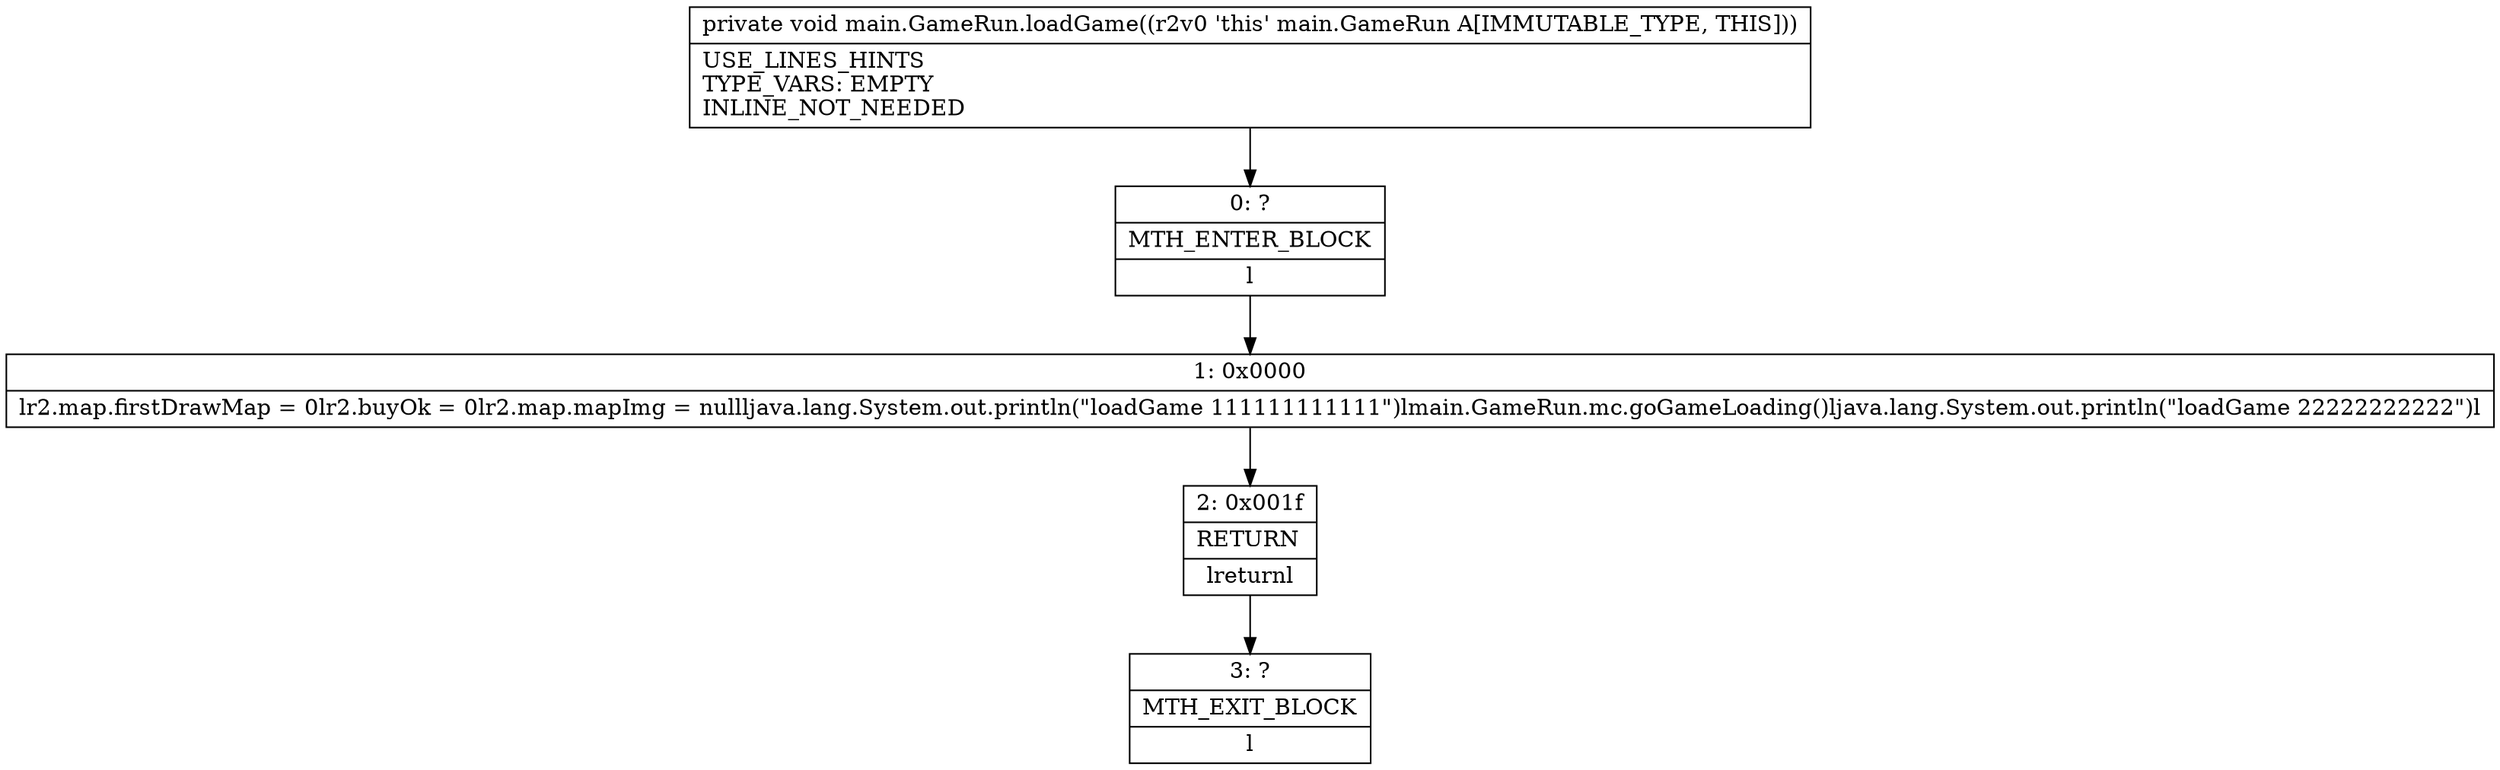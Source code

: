 digraph "CFG formain.GameRun.loadGame()V" {
Node_0 [shape=record,label="{0\:\ ?|MTH_ENTER_BLOCK\l|l}"];
Node_1 [shape=record,label="{1\:\ 0x0000|lr2.map.firstDrawMap = 0lr2.buyOk = 0lr2.map.mapImg = nullljava.lang.System.out.println(\"loadGame 111111111111\")lmain.GameRun.mc.goGameLoading()ljava.lang.System.out.println(\"loadGame 22222222222\")l}"];
Node_2 [shape=record,label="{2\:\ 0x001f|RETURN\l|lreturnl}"];
Node_3 [shape=record,label="{3\:\ ?|MTH_EXIT_BLOCK\l|l}"];
MethodNode[shape=record,label="{private void main.GameRun.loadGame((r2v0 'this' main.GameRun A[IMMUTABLE_TYPE, THIS]))  | USE_LINES_HINTS\lTYPE_VARS: EMPTY\lINLINE_NOT_NEEDED\l}"];
MethodNode -> Node_0;
Node_0 -> Node_1;
Node_1 -> Node_2;
Node_2 -> Node_3;
}

